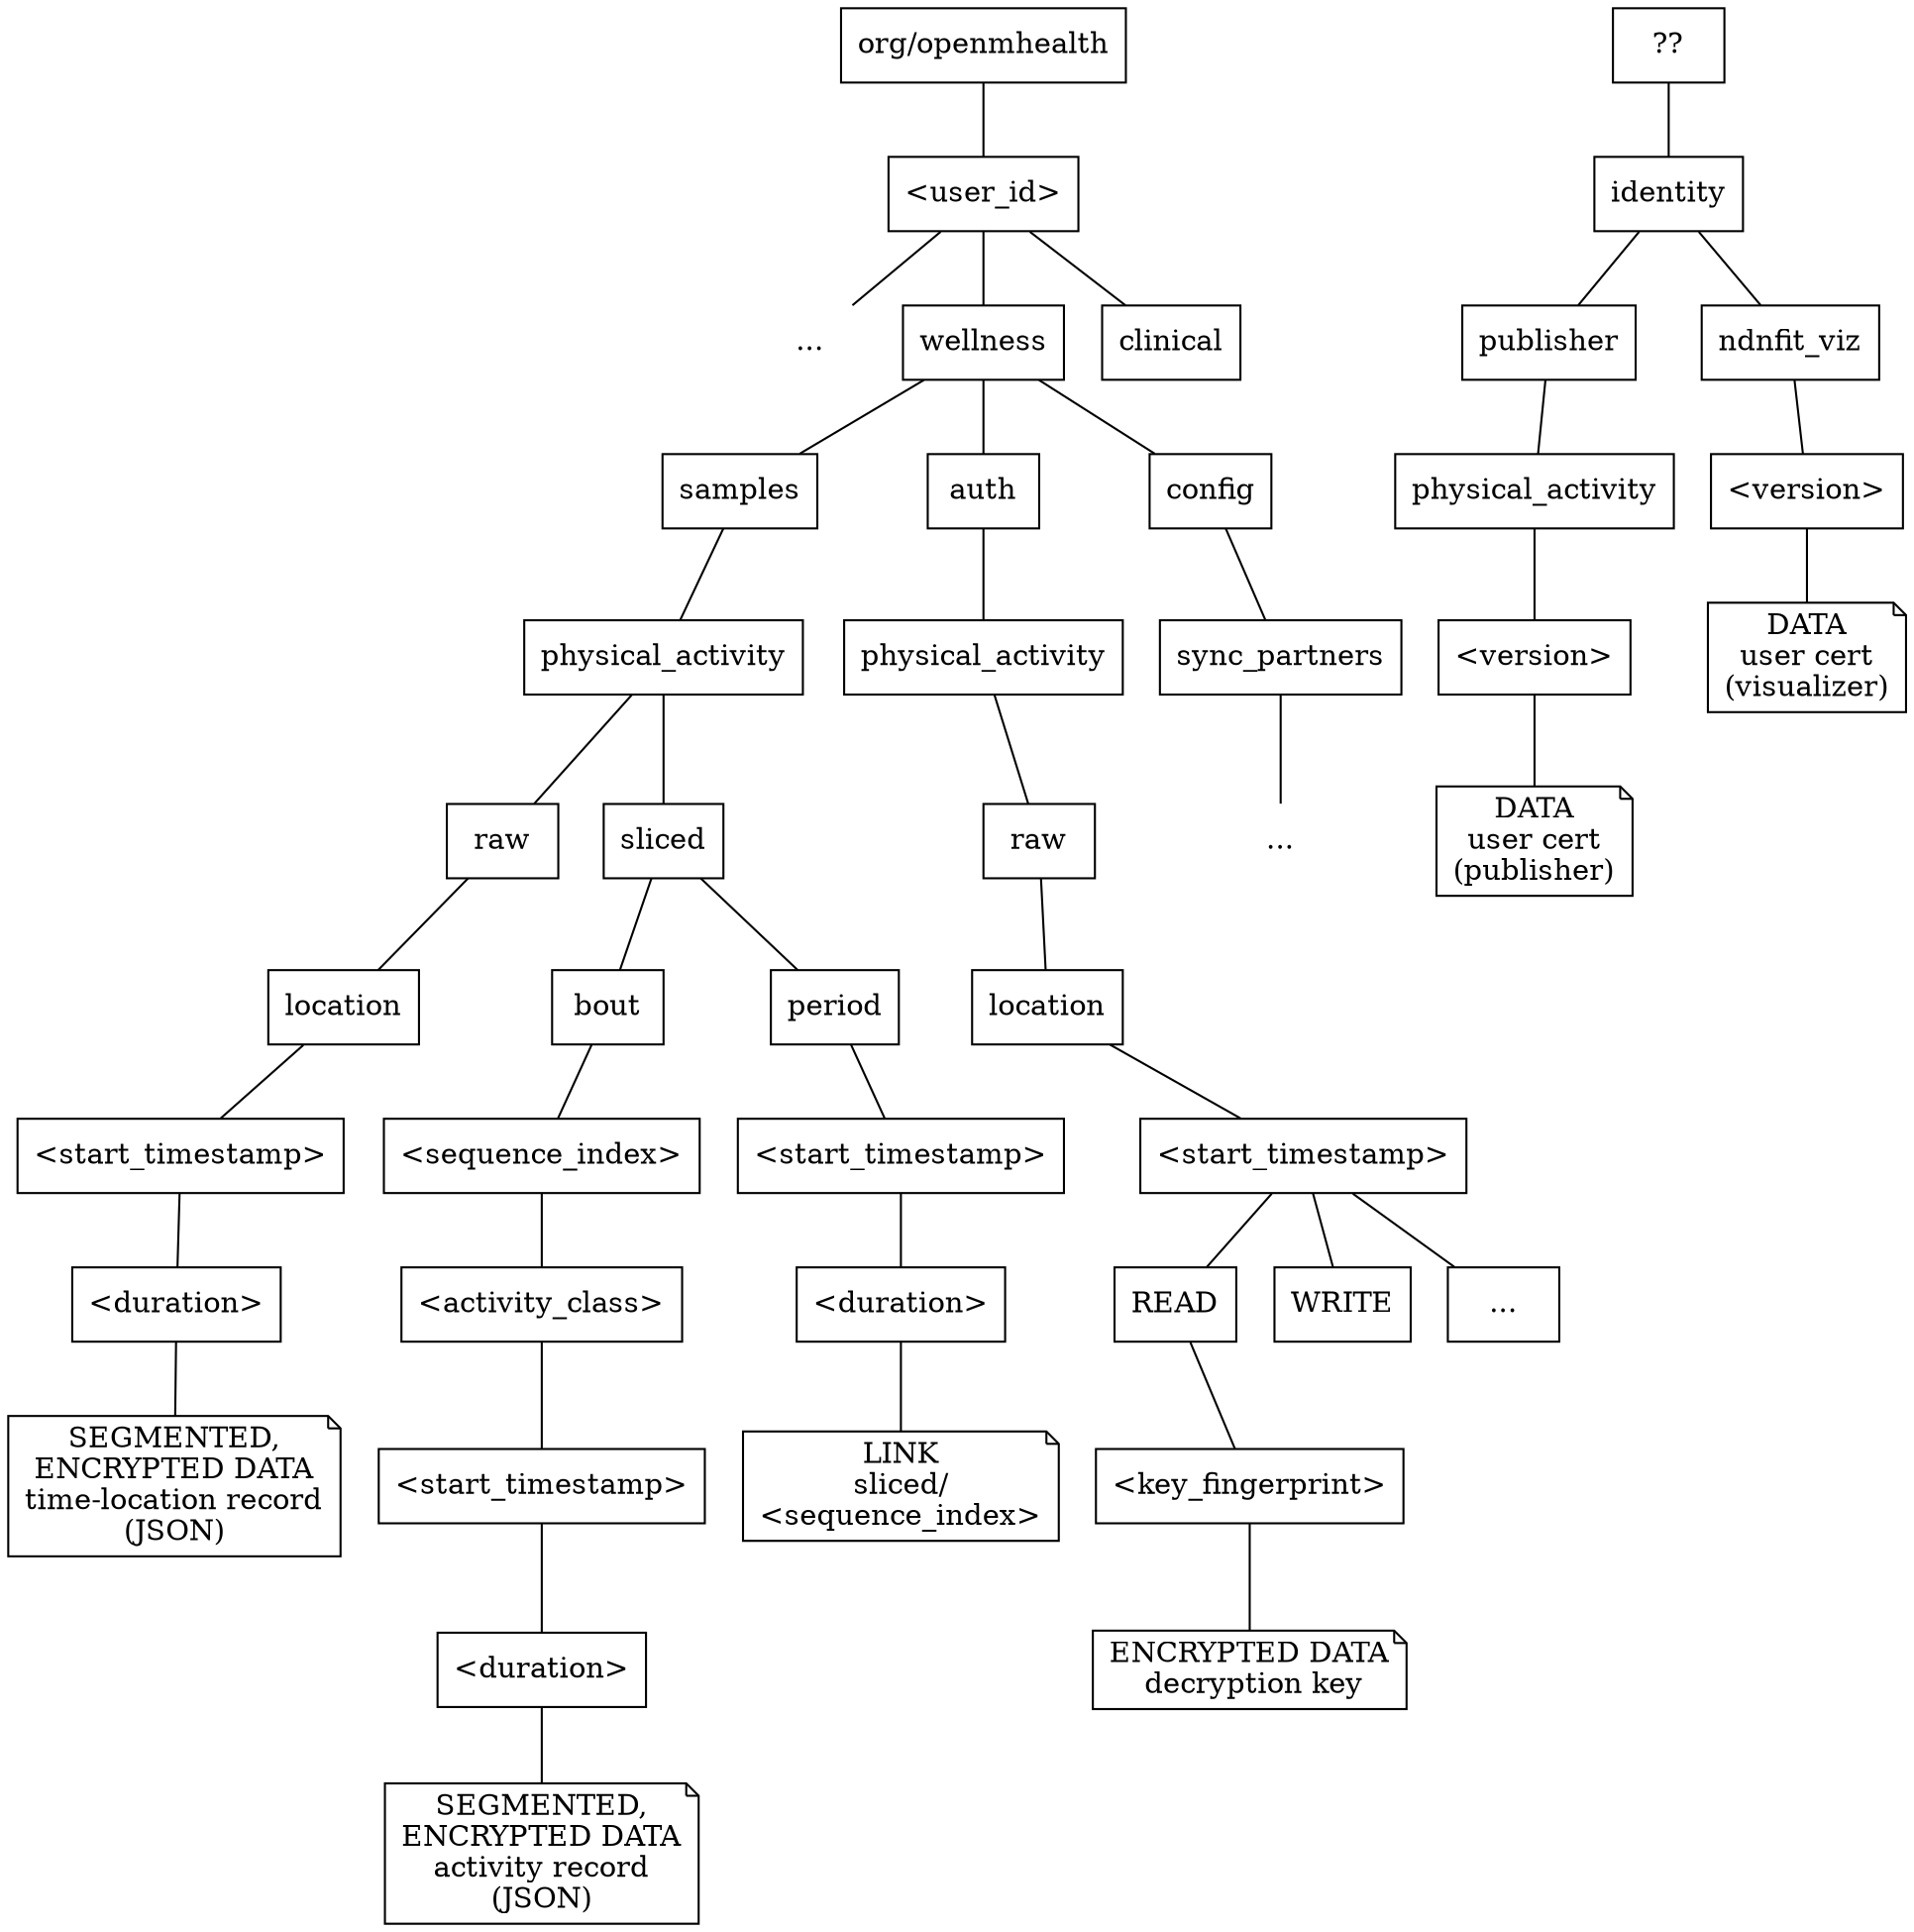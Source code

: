 graph top {

node [shape=box]; 


"org/openmhealth" -- <<user_id>>; 
<<user_id>> -- category_ellipses;
<<user_id>> -- wellness;
<<user_id>> -- clinical;


category_ellipses [shape=plaintext,label="..."];

wellness -- samples;
wellness -- auth;
"??" -- identity;

wellness -- config;
config -- sync_partners -- sync_partners_ellipses; 
sync_partners_ellipses [shape=plaintext,label="..."];


identity -- publisher -- physical_activity_cert -- physical_activity_cert_version-- user_cert;
identity -- ndnfit_viz -- ndnfit_viz_cert_version -- user_cert_2;
physical_activity_cert [label="physical_activity"];
physical_activity_cert_version [label="<version>"];
ndnfit_viz_cert_version [label="<version>"];
user_cert [shape=note, label="DATA\nuser cert\n(publisher)"];
user_cert_2 [shape=note, label="DATA\nuser cert\n(visualizer)"];


physical_activity_auth [label="physical_activity"];

auth -- physical_activity_auth -- auth_raw -- auth_location -- auth_start_timestamp  -- READ --  <<key_fingerprint>> -- auth_data_reader; 

auth_start_timestamp -- WRITE;
auth_start_timestamp -- "...";

auth_raw [label="raw"];
auth_location [label="location"]; 
auth_start_timestamp [label="<start_timestamp>"];


auth_data_reader [shape=note, label="ENCRYPTED DATA\n decryption key"]; 

samples -- physical_activity -- raw -- location -- raw_start_timestamp -- raw_end_timestamp -- raw_data; 
raw_start_timestamp [label="<start_timestamp>"]; 
raw_end_timestamp [label="<duration>"]; 
raw_data [shape="note", label="SEGMENTED,\nENCRYPTED DATA\ntime-location record\n(JSON)"];

physical_activity -- sliced;
sliced -- bout -- <<sequence_index>> -- <<activity_class>>; 
<<activity_class>> -- activity_start_timestamp -- activity_end_timestamp -- sliced_data;
activity_start_timestamp [label="<start_timestamp>"];
activity_end_timestamp [label="<duration>"];
sliced_data [shape="note", label="SEGMENTED,\nENCRYPTED DATA\nactivity record\n(JSON)"];

sliced -- period -- sliced_start_timestamp -- sliced__end_timestamp -- sliced_time_lookup; 
sliced_start_timestamp [label="<start_timestamp>"];
sliced__end_timestamp [label="<duration>"];
sliced_time_lookup [shape=note, label="LINK\nsliced/\n<sequence_index>"]

}


